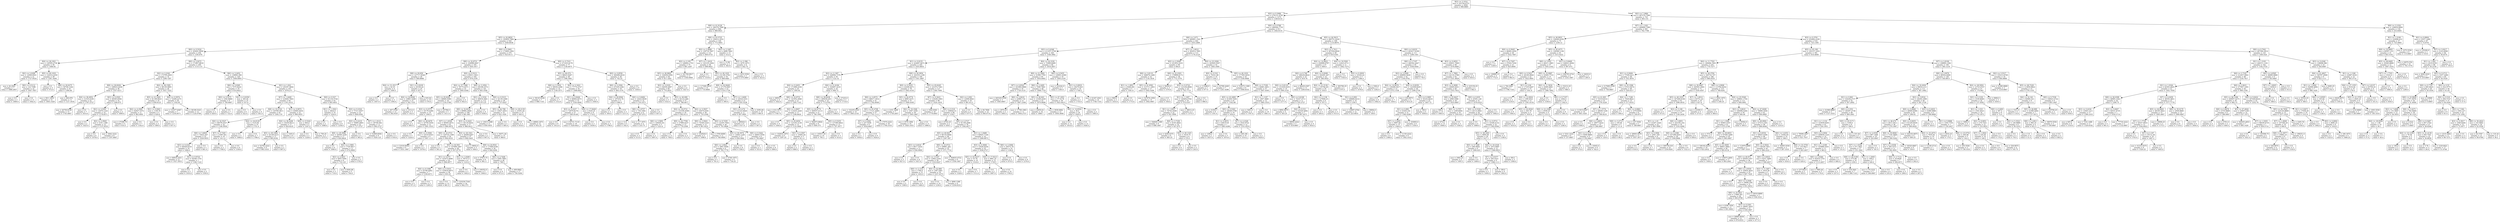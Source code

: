 digraph Tree {
node [shape=box] ;
0 [label="X[2] <= 3.1014\nmse = 332744.6751\nsamples = 2000\nvalue = 996.8885"] ;
1 [label="X[3] <= 0.3089\nmse = 276131.4795\nsamples = 1275\nvalue = 1169.6133"] ;
0 -> 1 [labeldistance=2.5, labelangle=45, headlabel="True"] ;
2 [label="X[8] <= 41.9128\nmse = 196376.7088\nsamples = 664\nvalue = 989.9021"] ;
1 -> 2 ;
3 [label="X[5] <= 42.8854\nmse = 195605.7884\nsamples = 520\nvalue = 1049.8038"] ;
2 -> 3 ;
4 [label="X[0] <= 0.5224\nmse = 183641.9006\nsamples = 250\nvalue = 1185.876"] ;
3 -> 4 ;
5 [label="X[4] <= 26.1921\nmse = 130595.2736\nsamples = 50\nvalue = 1468.92"] ;
4 -> 5 ;
6 [label="X[2] <= 2.0299\nmse = 12949.9501\nsamples = 21\nvalue = 1727.9524"] ;
5 -> 6 ;
7 [label="mse = 44.2041\nsamples = 7\nvalue = 1888.2857"] ;
6 -> 7 ;
8 [label="X[0] <= 0.5112\nmse = 122.7398\nsamples = 14\nvalue = 1647.7857"] ;
6 -> 8 ;
9 [label="mse = 0.0\nsamples = 3\nvalue = 1669.0"] ;
8 -> 9 ;
10 [label="mse = 0.0\nsamples = 11\nvalue = 1642.0"] ;
8 -> 10 ;
11 [label="X[5] <= 40.1033\nmse = 132014.2259\nsamples = 29\nvalue = 1281.3448"] ;
5 -> 11 ;
12 [label="mse = 0.0\nsamples = 4\nvalue = 572.0"] ;
11 -> 12 ;
13 [label="X[8] <= 20.6275\nmse = 59748.1344\nsamples = 25\nvalue = 1394.84"] ;
11 -> 13 ;
14 [label="mse = 5811.2653\nsamples = 14\nvalue = 1605.1429"] ;
13 -> 14 ;
15 [label="mse = 464.876\nsamples = 11\nvalue = 1127.1818"] ;
13 -> 15 ;
16 [label="X[6] <= 2.9272\nmse = 171867.9618\nsamples = 200\nvalue = 1115.115"] ;
4 -> 16 ;
17 [label="X[2] <= 2.2342\nmse = 173795.4405\nsamples = 74\nvalue = 1299.7297"] ;
16 -> 17 ;
18 [label="X[8] <= 26.8204\nmse = 108023.2438\nsamples = 38\nvalue = 1557.4211"] ;
17 -> 18 ;
19 [label="X[4] <= 38.4952\nmse = 31535.0165\nsamples = 22\nvalue = 1767.2727"] ;
18 -> 19 ;
20 [label="mse = 44756.9156\nsamples = 15\nvalue = 1745.4667"] ;
19 -> 20 ;
21 [label="mse = 0.0\nsamples = 7\nvalue = 1814.0"] ;
19 -> 21 ;
22 [label="X[3] <= 0.2503\nmse = 69383.8594\nsamples = 16\nvalue = 1268.875"] ;
18 -> 22 ;
23 [label="X[2] <= 2.0301\nmse = 14470.1224\nsamples = 14\nvalue = 1178.8571"] ;
22 -> 23 ;
24 [label="mse = 0.0\nsamples = 2\nvalue = 1425.0"] ;
23 -> 24 ;
25 [label="X[2] <= 2.0945\nmse = 5101.1389\nsamples = 12\nvalue = 1137.8333"] ;
23 -> 25 ;
26 [label="mse = 0.0\nsamples = 6\nvalue = 1078.0"] ;
25 -> 26 ;
27 [label="mse = 3042.2222\nsamples = 6\nvalue = 1197.6667"] ;
25 -> 27 ;
28 [label="mse = 0.0\nsamples = 2\nvalue = 1899.0"] ;
22 -> 28 ;
29 [label="X[4] <= 38.1585\nmse = 99139.5895\nsamples = 36\nvalue = 1027.7222"] ;
17 -> 29 ;
30 [label="X[5] <= 41.2491\nmse = 81198.9023\nsamples = 16\nvalue = 858.8125"] ;
29 -> 30 ;
31 [label="X[4] <= 4.3582\nmse = 82927.5372\nsamples = 11\nvalue = 962.9091"] ;
30 -> 31 ;
32 [label="mse = 37296.75\nsamples = 4\nvalue = 614.5"] ;
31 -> 32 ;
33 [label="mse = 0.0\nsamples = 7\nvalue = 1162.0"] ;
31 -> 33 ;
34 [label="X[1] <= 0.9401\nmse = 1109.76\nsamples = 5\nvalue = 629.8"] ;
30 -> 34 ;
35 [label="mse = 0.0\nsamples = 2\nvalue = 589.0"] ;
34 -> 35 ;
36 [label="mse = 0.0\nsamples = 3\nvalue = 657.0"] ;
34 -> 36 ;
37 [label="X[0] <= 0.5974\nmse = 72408.2275\nsamples = 20\nvalue = 1162.85"] ;
29 -> 37 ;
38 [label="mse = 131677.8367\nsamples = 7\nvalue = 1234.8571"] ;
37 -> 38 ;
39 [label="mse = 36198.5325\nsamples = 13\nvalue = 1124.0769"] ;
37 -> 39 ;
40 [label="X[6] <= 3.2452\nmse = 138963.309\nsamples = 126\nvalue = 1006.6905"] ;
16 -> 40 ;
41 [label="X[6] <= 3.0365\nmse = 7575.9224\nsamples = 19\nvalue = 614.8421"] ;
40 -> 41 ;
42 [label="X[0] <= 0.5575\nmse = 1592.8889\nsamples = 9\nvalue = 700.6667"] ;
41 -> 42 ;
43 [label="mse = 0.0\nsamples = 2\nvalue = 626.0"] ;
42 -> 43 ;
44 [label="mse = 0.0\nsamples = 7\nvalue = 722.0"] ;
42 -> 44 ;
45 [label="X[1] <= 0.9358\nmse = 365.04\nsamples = 10\nvalue = 537.6"] ;
41 -> 45 ;
46 [label="mse = 0.0\nsamples = 6\nvalue = 522.0"] ;
45 -> 46 ;
47 [label="mse = 0.0\nsamples = 4\nvalue = 561.0"] ;
45 -> 47 ;
48 [label="X[1] <= 1.022\nmse = 130187.3004\nsamples = 107\nvalue = 1076.271"] ;
40 -> 48 ;
49 [label="X[7] <= 1.4409\nmse = 123640.7803\nsamples = 64\nvalue = 1191.0312"] ;
48 -> 49 ;
50 [label="X[8] <= 33.2724\nmse = 134760.5811\nsamples = 42\nvalue = 1292.119"] ;
49 -> 50 ;
51 [label="X[4] <= 32.5527\nmse = 89378.5537\nsamples = 32\nvalue = 1148.5938"] ;
50 -> 51 ;
52 [label="X[6] <= 3.6845\nmse = 74422.407\nsamples = 22\nvalue = 1029.0455"] ;
51 -> 52 ;
53 [label="X[3] <= 0.2241\nmse = 64026.6316\nsamples = 19\nvalue = 1084.0"] ;
52 -> 53 ;
54 [label="mse = 60916.2431\nsamples = 12\nvalue = 1027.5833"] ;
53 -> 54 ;
55 [label="X[1] <= 0.9733\nmse = 54548.7755\nsamples = 7\nvalue = 1180.7143"] ;
53 -> 55 ;
56 [label="mse = 0.0\nsamples = 5\nvalue = 1033.0"] ;
55 -> 56 ;
57 [label="mse = 0.0\nsamples = 2\nvalue = 1550.0"] ;
55 -> 57 ;
58 [label="mse = 0.0\nsamples = 3\nvalue = 681.0"] ;
52 -> 58 ;
59 [label="X[7] <= 0.7345\nmse = 21667.84\nsamples = 10\nvalue = 1411.6"] ;
51 -> 59 ;
60 [label="mse = 0.0\nsamples = 2\nvalue = 1706.0"] ;
59 -> 60 ;
61 [label="mse = 0.0\nsamples = 8\nvalue = 1338.0"] ;
59 -> 61 ;
62 [label="X[4] <= 24.6129\nmse = 3125.64\nsamples = 10\nvalue = 1751.4"] ;
50 -> 62 ;
63 [label="mse = 0.0\nsamples = 3\nvalue = 1666.0"] ;
62 -> 63 ;
64 [label="mse = 0.0\nsamples = 7\nvalue = 1788.0"] ;
62 -> 64 ;
65 [label="X[1] <= 0.9072\nmse = 45660.0434\nsamples = 22\nvalue = 998.0455"] ;
49 -> 65 ;
66 [label="X[4] <= 36.4206\nmse = 35250.8512\nsamples = 17\nvalue = 924.8235"] ;
65 -> 66 ;
67 [label="X[5] <= 40.1804\nmse = 43149.4215\nsamples = 11\nvalue = 985.8182"] ;
66 -> 67 ;
68 [label="mse = 52704.2222\nsamples = 9\nvalue = 983.3333"] ;
67 -> 68 ;
69 [label="mse = 0.0\nsamples = 2\nvalue = 997.0"] ;
67 -> 69 ;
70 [label="mse = 1445.0\nsamples = 6\nvalue = 813.0"] ;
66 -> 70 ;
71 [label="X[0] <= 0.5242\nmse = 844.0\nsamples = 5\nvalue = 1247.0"] ;
65 -> 71 ;
72 [label="mse = 0.0\nsamples = 3\nvalue = 1228.0"] ;
71 -> 72 ;
73 [label="mse = 756.25\nsamples = 2\nvalue = 1275.5"] ;
71 -> 73 ;
74 [label="X[0] <= 0.527\nmse = 91154.5744\nsamples = 43\nvalue = 905.4651"] ;
48 -> 74 ;
75 [label="X[1] <= 1.1922\nmse = 4624.0\nsamples = 10\nvalue = 1224.0"] ;
74 -> 75 ;
76 [label="mse = 0.0\nsamples = 2\nvalue = 1088.0"] ;
75 -> 76 ;
77 [label="mse = 0.0\nsamples = 8\nvalue = 1258.0"] ;
75 -> 77 ;
78 [label="X[3] <= 0.2324\nmse = 77311.9357\nsamples = 33\nvalue = 808.9394"] ;
74 -> 78 ;
79 [label="X[3] <= 0.2219\nmse = 70885.2893\nsamples = 22\nvalue = 717.2727"] ;
78 -> 79 ;
80 [label="X[8] <= 29.3996\nmse = 44500.1038\nsamples = 17\nvalue = 820.8824"] ;
79 -> 80 ;
81 [label="mse = 0.0\nsamples = 6\nvalue = 1090.0"] ;
80 -> 81 ;
82 [label="X[2] <= 2.3981\nmse = 7720.9917\nsamples = 11\nvalue = 674.0909"] ;
80 -> 82 ;
83 [label="X[2] <= 2.0831\nmse = 5855.3594\nsamples = 8\nvalue = 710.125"] ;
82 -> 83 ;
84 [label="mse = 0.0\nsamples = 3\nvalue = 719.0"] ;
83 -> 84 ;
85 [label="mse = 9292.96\nsamples = 5\nvalue = 704.8"] ;
83 -> 85 ;
86 [label="mse = 0.0\nsamples = 3\nvalue = 578.0"] ;
82 -> 86 ;
87 [label="mse = 0.0\nsamples = 5\nvalue = 365.0"] ;
79 -> 87 ;
88 [label="X[7] <= 1.6121\nmse = 39748.562\nsamples = 11\nvalue = 992.2727"] ;
78 -> 88 ;
89 [label="mse = 51809.8594\nsamples = 8\nvalue = 1020.125"] ;
88 -> 89 ;
90 [label="mse = 0.0\nsamples = 3\nvalue = 918.0"] ;
88 -> 90 ;
91 [label="X[0] <= 0.5661\nmse = 173665.1902\nsamples = 270\nvalue = 923.8111"] ;
3 -> 91 ;
92 [label="X[8] <= 22.8731\nmse = 104089.0047\nsamples = 193\nvalue = 830.1917"] ;
91 -> 92 ;
93 [label="X[8] <= 20.659\nmse = 127717.9548\nsamples = 29\nvalue = 569.8966"] ;
92 -> 93 ;
94 [label="X[4] <= 31.2517\nmse = 42.25\nsamples = 4\nvalue = 1400.5"] ;
93 -> 94 ;
95 [label="mse = 0.0\nsamples = 2\nvalue = 1407.0"] ;
94 -> 95 ;
96 [label="mse = 0.0\nsamples = 2\nvalue = 1394.0"] ;
94 -> 96 ;
97 [label="X[1] <= 0.9239\nmse = 20100.24\nsamples = 25\nvalue = 437.0"] ;
93 -> 97 ;
98 [label="X[4] <= 24.8508\nmse = 10861.5289\nsamples = 15\nvalue = 342.7333"] ;
97 -> 98 ;
99 [label="mse = 407.0764\nsamples = 12\nvalue = 392.9167"] ;
98 -> 99 ;
100 [label="mse = 2312.0\nsamples = 3\nvalue = 142.0"] ;
98 -> 100 ;
101 [label="mse = 635.04\nsamples = 10\nvalue = 578.4"] ;
97 -> 101 ;
102 [label="X[0] <= 0.5212\nmse = 85811.3421\nsamples = 164\nvalue = 876.2195"] ;
92 -> 102 ;
103 [label="X[4] <= 37.7368\nmse = 78775.6371\nsamples = 23\nvalue = 1065.4348"] ;
102 -> 103 ;
104 [label="X[5] <= 45.6245\nmse = 49666.5596\nsamples = 19\nvalue = 1154.5789"] ;
103 -> 104 ;
105 [label="X[3] <= 0.2575\nmse = 19179.4286\nsamples = 14\nvalue = 1063.0"] ;
104 -> 105 ;
106 [label="mse = 0.0\nsamples = 2\nvalue = 893.0"] ;
105 -> 106 ;
107 [label="X[4] <= 28.6478\nmse = 16756.5556\nsamples = 12\nvalue = 1091.3333"] ;
105 -> 107 ;
108 [label="mse = 0.0\nsamples = 3\nvalue = 1224.0"] ;
107 -> 108 ;
109 [label="X[0] <= 0.5094\nmse = 14519.6543\nsamples = 9\nvalue = 1047.1111"] ;
107 -> 109 ;
110 [label="mse = 21016.8056\nsamples = 6\nvalue = 1031.1667"] ;
109 -> 110 ;
111 [label="mse = 0.0\nsamples = 3\nvalue = 1079.0"] ;
109 -> 111 ;
112 [label="mse = 45796.0\nsamples = 5\nvalue = 1411.0"] ;
104 -> 112 ;
113 [label="mse = 0.0\nsamples = 4\nvalue = 642.0"] ;
103 -> 113 ;
114 [label="X[6] <= 3.1954\nmse = 80166.2572\nsamples = 141\nvalue = 845.3546"] ;
102 -> 114 ;
115 [label="X[2] <= 2.3334\nmse = 88818.3661\nsamples = 112\nvalue = 873.25"] ;
114 -> 115 ;
116 [label="X[8] <= 32.8216\nmse = 89982.2949\nsamples = 108\nvalue = 881.963"] ;
115 -> 116 ;
117 [label="X[7] <= 1.6344\nmse = 99565.0472\nsamples = 91\nvalue = 866.0879"] ;
116 -> 117 ;
118 [label="X[8] <= 23.0721\nmse = 144724.1389\nsamples = 54\nvalue = 904.8333"] ;
117 -> 118 ;
119 [label="mse = 0.0\nsamples = 5\nvalue = 581.0"] ;
118 -> 119 ;
120 [label="X[5] <= 44.563\nmse = 147699.1687\nsamples = 49\nvalue = 937.8776"] ;
118 -> 120 ;
121 [label="X[1] <= 0.973\nmse = 143472.9086\nsamples = 43\nvalue = 896.6977"] ;
120 -> 121 ;
122 [label="X[4] <= 9.1086\nmse = 25708.4082\nsamples = 7\nvalue = 1109.8571"] ;
121 -> 122 ;
123 [label="mse = 0.0\nsamples = 4\nvalue = 971.0"] ;
122 -> 123 ;
124 [label="mse = 0.0\nsamples = 3\nvalue = 1295.0"] ;
122 -> 124 ;
125 [label="X[0] <= 0.5433\nmse = 155818.6875\nsamples = 36\nvalue = 855.25"] ;
121 -> 125 ;
126 [label="mse = 0.0\nsamples = 12\nvalue = 881.0"] ;
125 -> 126 ;
127 [label="mse = 233230.7344\nsamples = 24\nvalue = 842.375"] ;
125 -> 127 ;
128 [label="X[1] <= 1.0308\nmse = 78737.0\nsamples = 6\nvalue = 1233.0"] ;
120 -> 128 ;
129 [label="mse = 0.0\nsamples = 3\nvalue = 1402.0"] ;
128 -> 129 ;
130 [label="mse = 100352.0\nsamples = 3\nvalue = 1064.0"] ;
128 -> 130 ;
131 [label="X[4] <= 26.1921\nmse = 28268.6267\nsamples = 37\nvalue = 809.5405"] ;
117 -> 131 ;
132 [label="mse = 19602.0\nsamples = 3\nvalue = 464.0"] ;
131 -> 132 ;
133 [label="X[8] <= 24.9541\nmse = 17568.6168\nsamples = 34\nvalue = 840.0294"] ;
131 -> 133 ;
134 [label="mse = 37815.75\nsamples = 8\nvalue = 981.5"] ;
133 -> 134 ;
135 [label="X[6] <= 2.7448\nmse = 3285.7885\nsamples = 26\nvalue = 796.5"] ;
133 -> 135 ;
136 [label="mse = 0.0\nsamples = 9\nvalue = 872.0"] ;
135 -> 136 ;
137 [label="mse = 409.8962\nsamples = 17\nvalue = 756.5294"] ;
135 -> 137 ;
138 [label="X[3] <= 0.2425\nmse = 30116.0554\nsamples = 17\nvalue = 966.9412"] ;
116 -> 138 ;
139 [label="mse = 0.0\nsamples = 2\nvalue = 947.0"] ;
138 -> 139 ;
140 [label="mse = 34071.44\nsamples = 15\nvalue = 969.6"] ;
138 -> 140 ;
141 [label="mse = 0.0\nsamples = 4\nvalue = 638.0"] ;
115 -> 141 ;
142 [label="X[0] <= 0.5315\nmse = 32139.3389\nsamples = 29\nvalue = 737.6207"] ;
114 -> 142 ;
143 [label="X[5] <= 44.798\nmse = 15827.2653\nsamples = 14\nvalue = 622.1429"] ;
142 -> 143 ;
144 [label="mse = 13615.3388\nsamples = 11\nvalue = 659.5455"] ;
143 -> 144 ;
145 [label="mse = 0.0\nsamples = 3\nvalue = 485.0"] ;
143 -> 145 ;
146 [label="X[8] <= 29.2139\nmse = 23301.44\nsamples = 15\nvalue = 845.4"] ;
142 -> 146 ;
147 [label="mse = 0.0\nsamples = 3\nvalue = 818.0"] ;
146 -> 147 ;
148 [label="mse = 28892.1875\nsamples = 12\nvalue = 852.25"] ;
146 -> 148 ;
149 [label="X[0] <= 0.7221\nmse = 271025.4178\nsamples = 77\nvalue = 1158.4675"] ;
91 -> 149 ;
150 [label="X[5] <= 46.474\nmse = 98623.9267\nsamples = 49\nvalue = 1396.3061"] ;
149 -> 150 ;
151 [label="X[6] <= 3.1954\nmse = 59034.2296\nsamples = 14\nvalue = 1140.3571"] ;
150 -> 151 ;
152 [label="mse = 59145.9184\nsamples = 7\nvalue = 968.7143"] ;
151 -> 152 ;
153 [label="mse = 0.0\nsamples = 7\nvalue = 1312.0"] ;
151 -> 153 ;
154 [label="X[2] <= 2.1621\nmse = 77774.2727\nsamples = 35\nvalue = 1498.6857"] ;
150 -> 154 ;
155 [label="X[1] <= 0.8446\nmse = 68964.0073\nsamples = 33\nvalue = 1526.4848"] ;
154 -> 155 ;
156 [label="X[3] <= 0.2227\nmse = 72870.8176\nsamples = 27\nvalue = 1483.8148"] ;
155 -> 156 ;
157 [label="mse = 0.0\nsamples = 8\nvalue = 1612.0"] ;
156 -> 157 ;
158 [label="mse = 93721.7119\nsamples = 19\nvalue = 1429.8421"] ;
156 -> 158 ;
159 [label="X[4] <= 17.8449\nmse = 6320.25\nsamples = 6\nvalue = 1718.5"] ;
155 -> 159 ;
160 [label="mse = 0.0\nsamples = 3\nvalue = 1639.0"] ;
159 -> 160 ;
161 [label="mse = 0.0\nsamples = 3\nvalue = 1798.0"] ;
159 -> 161 ;
162 [label="mse = 0.0\nsamples = 2\nvalue = 1040.0"] ;
154 -> 162 ;
163 [label="X[0] <= 0.8556\nmse = 300498.4018\nsamples = 28\nvalue = 742.25"] ;
149 -> 163 ;
164 [label="X[6] <= 2.2594\nmse = 87220.2382\nsamples = 19\nvalue = 404.1579"] ;
163 -> 164 ;
165 [label="X[4] <= 29.9584\nmse = 197435.76\nsamples = 5\nvalue = 666.8"] ;
164 -> 165 ;
166 [label="mse = 0.0\nsamples = 3\nvalue = 304.0"] ;
165 -> 166 ;
167 [label="mse = 0.0\nsamples = 2\nvalue = 1211.0"] ;
165 -> 167 ;
168 [label="X[0] <= 0.8482\nmse = 14422.9439\nsamples = 14\nvalue = 310.3571"] ;
164 -> 168 ;
169 [label="X[6] <= 2.9757\nmse = 734.1094\nsamples = 8\nvalue = 207.875"] ;
168 -> 169 ;
170 [label="mse = 12.0\nsamples = 4\nvalue = 182.0"] ;
169 -> 170 ;
171 [label="mse = 117.1875\nsamples = 4\nvalue = 233.75"] ;
169 -> 171 ;
172 [label="mse = 0.0\nsamples = 6\nvalue = 447.0"] ;
168 -> 172 ;
173 [label="mse = 0.0\nsamples = 9\nvalue = 1456.0"] ;
163 -> 173 ;
174 [label="X[8] <= 43.5725\nmse = 139412.3252\nsamples = 144\nvalue = 773.5903"] ;
2 -> 174 ;
175 [label="X[2] <= 2.4696\nmse = 138719.7607\nsamples = 131\nvalue = 809.4733"] ;
174 -> 175 ;
176 [label="X[2] <= 2.195\nmse = 149662.1753\nsamples = 75\nvalue = 891.2267"] ;
175 -> 176 ;
177 [label="X[5] <= 40.9602\nmse = 104056.9392\nsamples = 64\nvalue = 811.3281"] ;
176 -> 177 ;
178 [label="X[2] <= 2.0181\nmse = 84039.2697\nsamples = 60\nvalue = 770.2833"] ;
177 -> 178 ;
179 [label="mse = 0.0\nsamples = 3\nvalue = 432.0"] ;
178 -> 179 ;
180 [label="X[5] <= 40.089\nmse = 82122.466\nsamples = 57\nvalue = 788.0877"] ;
178 -> 180 ;
181 [label="X[4] <= 18.0731\nmse = 153190.4599\nsamples = 18\nvalue = 902.6111"] ;
180 -> 181 ;
182 [label="X[6] <= 3.5892\nmse = 336445.44\nsamples = 5\nvalue = 1223.4"] ;
181 -> 182 ;
183 [label="mse = 0.0\nsamples = 2\nvalue = 513.0"] ;
182 -> 183 ;
184 [label="mse = 0.0\nsamples = 3\nvalue = 1697.0"] ;
182 -> 184 ;
185 [label="X[8] <= 42.7708\nmse = 27906.0237\nsamples = 13\nvalue = 779.2308"] ;
181 -> 185 ;
186 [label="mse = 0.0\nsamples = 11\nvalue = 708.0"] ;
185 -> 186 ;
187 [label="mse = 0.0\nsamples = 2\nvalue = 1171.0"] ;
185 -> 187 ;
188 [label="X[4] <= 5.5937\nmse = 40474.6391\nsamples = 39\nvalue = 735.2308"] ;
180 -> 188 ;
189 [label="X[6] <= 3.5043\nmse = 70340.5325\nsamples = 13\nvalue = 801.9231"] ;
188 -> 189 ;
190 [label="mse = 332929.0\nsamples = 2\nvalue = 1098.0"] ;
189 -> 190 ;
191 [label="mse = 3760.8099\nsamples = 11\nvalue = 748.0909"] ;
189 -> 191 ;
192 [label="X[4] <= 9.7259\nmse = 22205.7944\nsamples = 26\nvalue = 701.8846"] ;
188 -> 192 ;
193 [label="X[5] <= 40.3074\nmse = 14462.1246\nsamples = 17\nvalue = 658.5882"] ;
192 -> 193 ;
194 [label="X[6] <= 2.8021\nmse = 2901.9506\nsamples = 9\nvalue = 765.7778"] ;
193 -> 194 ;
195 [label="mse = 0.0\nsamples = 5\nvalue = 791.0"] ;
194 -> 195 ;
196 [label="mse = 4740.1875\nsamples = 4\nvalue = 734.25"] ;
194 -> 196 ;
197 [label="mse = 0.0\nsamples = 8\nvalue = 538.0"] ;
193 -> 197 ;
198 [label="X[0] <= 0.5442\nmse = 26603.5556\nsamples = 9\nvalue = 783.6667"] ;
192 -> 198 ;
199 [label="mse = 0.0\nsamples = 3\nvalue = 553.0"] ;
198 -> 199 ;
200 [label="mse = 0.0\nsamples = 6\nvalue = 899.0"] ;
198 -> 200 ;
201 [label="mse = 0.0\nsamples = 4\nvalue = 1427.0"] ;
177 -> 201 ;
202 [label="mse = 161760.9917\nsamples = 11\nvalue = 1356.0909"] ;
176 -> 202 ;
203 [label="X[7] <= 1.2418\nmse = 103125.1604\nsamples = 56\nvalue = 699.9821"] ;
175 -> 203 ;
204 [label="mse = 0.0\nsamples = 2\nvalue = 1519.0"] ;
203 -> 204 ;
205 [label="X[5] <= 40.1033\nmse = 81180.3762\nsamples = 54\nvalue = 669.6481"] ;
203 -> 205 ;
206 [label="mse = 117269.3819\nsamples = 31\nvalue = 710.8065"] ;
205 -> 206 ;
207 [label="X[8] <= 42.8449\nmse = 27178.0567\nsamples = 23\nvalue = 614.1739"] ;
205 -> 207 ;
208 [label="mse = 0.0\nsamples = 2\nvalue = 390.0"] ;
207 -> 208 ;
209 [label="X[7] <= 1.4409\nmse = 24524.5351\nsamples = 21\nvalue = 635.5238"] ;
207 -> 209 ;
210 [label="X[3] <= 0.274\nmse = 41222.0826\nsamples = 11\nvalue = 607.9091"] ;
209 -> 210 ;
211 [label="mse = 49928.0\nsamples = 9\nvalue = 617.0"] ;
210 -> 211 ;
212 [label="mse = 0.0\nsamples = 2\nvalue = 567.0"] ;
210 -> 212 ;
213 [label="mse = 4395.69\nsamples = 10\nvalue = 665.9"] ;
209 -> 213 ;
214 [label="X[2] <= 2.1487\nmse = 2668.7692\nsamples = 13\nvalue = 412.0"] ;
174 -> 214 ;
215 [label="mse = 12.96\nsamples = 5\nvalue = 362.8"] ;
214 -> 215 ;
216 [label="X[2] <= 2.396\nmse = 1870.1875\nsamples = 8\nvalue = 442.75"] ;
214 -> 216 ;
217 [label="mse = 3253.5556\nsamples = 3\nvalue = 475.6667"] ;
216 -> 217 ;
218 [label="mse = 0.0\nsamples = 5\nvalue = 423.0"] ;
216 -> 218 ;
219 [label="X[0] <= 0.5788\nmse = 289564.7732\nsamples = 611\nvalue = 1364.9133"] ;
1 -> 219 ;
220 [label="X[6] <= 3.071\nmse = 260901.1541\nsamples = 442\nvalue = 1453.2466"] ;
219 -> 220 ;
221 [label="X[3] <= 0.4346\nmse = 211057.5709\nsamples = 329\nvalue = 1548.3982"] ;
220 -> 221 ;
222 [label="X[1] <= 0.9155\nmse = 224687.8472\nsamples = 245\nvalue = 1455.8653"] ;
221 -> 222 ;
223 [label="X[2] <= 2.1367\nmse = 328084.7376\nsamples = 50\nvalue = 1122.32"] ;
222 -> 223 ;
224 [label="X[4] <= 0.2455\nmse = 171968.2336\nsamples = 25\nvalue = 1395.92"] ;
223 -> 224 ;
225 [label="mse = 4800.0\nsamples = 4\nvalue = 1922.0"] ;
224 -> 225 ;
226 [label="X[8] <= 22.8731\nmse = 141052.3946\nsamples = 21\nvalue = 1295.7143"] ;
224 -> 226 ;
227 [label="mse = 414.1875\nsamples = 4\nvalue = 1749.75"] ;
226 -> 227 ;
228 [label="X[2] <= 2.0067\nmse = 114225.1626\nsamples = 17\nvalue = 1188.8824"] ;
226 -> 228 ;
229 [label="mse = 0.0\nsamples = 4\nvalue = 1444.0"] ;
228 -> 229 ;
230 [label="X[5] <= 45.6454\nmse = 123183.3136\nsamples = 13\nvalue = 1110.3846"] ;
228 -> 230 ;
231 [label="mse = 102832.1875\nsamples = 8\nvalue = 1297.25"] ;
230 -> 231 ;
232 [label="X[3] <= 0.3567\nmse = 10483.44\nsamples = 5\nvalue = 811.4"] ;
230 -> 232 ;
233 [label="mse = 0.0\nsamples = 2\nvalue = 686.0"] ;
232 -> 233 ;
234 [label="mse = 0.0\nsamples = 3\nvalue = 895.0"] ;
232 -> 234 ;
235 [label="X[4] <= 21.6184\nmse = 334487.3216\nsamples = 25\nvalue = 848.72"] ;
223 -> 235 ;
236 [label="X[8] <= 28.6436\nmse = 290439.293\nsamples = 23\nvalue = 773.4783"] ;
235 -> 236 ;
237 [label="X[5] <= 42.8774\nmse = 309537.0113\nsamples = 21\nvalue = 746.1905"] ;
236 -> 237 ;
238 [label="mse = 582873.9844\nsamples = 8\nvalue = 809.375"] ;
237 -> 238 ;
239 [label="X[0] <= 0.5255\nmse = 137360.9822\nsamples = 13\nvalue = 707.3077"] ;
237 -> 239 ;
240 [label="mse = 145017.81\nsamples = 10\nvalue = 795.3"] ;
239 -> 240 ;
241 [label="mse = 0.0\nsamples = 3\nvalue = 414.0"] ;
239 -> 241 ;
242 [label="mse = 0.0\nsamples = 2\nvalue = 1060.0"] ;
236 -> 242 ;
243 [label="mse = 27225.0\nsamples = 2\nvalue = 1714.0"] ;
235 -> 243 ;
244 [label="X[8] <= 20.3954\nmse = 162335.1199\nsamples = 195\nvalue = 1541.3897"] ;
222 -> 244 ;
245 [label="X[0] <= 0.5255\nmse = 43206.4471\nsamples = 78\nvalue = 1842.4103"] ;
244 -> 245 ;
246 [label="X[6] <= 2.6572\nmse = 66617.1814\nsamples = 41\nvalue = 1782.8049"] ;
245 -> 246 ;
247 [label="mse = 152255.4541\nsamples = 14\nvalue = 1863.2143"] ;
246 -> 247 ;
248 [label="X[5] <= 45.4768\nmse = 17121.2099\nsamples = 27\nvalue = 1741.1111"] ;
246 -> 248 ;
249 [label="X[7] <= 2.2562\nmse = 227.5556\nsamples = 9\nvalue = 1634.6667"] ;
248 -> 249 ;
250 [label="mse = 0.0\nsamples = 3\nvalue = 1656.0"] ;
249 -> 250 ;
251 [label="mse = 0.0\nsamples = 6\nvalue = 1624.0"] ;
249 -> 251 ;
252 [label="mse = 17070.2222\nsamples = 18\nvalue = 1794.3333"] ;
248 -> 252 ;
253 [label="X[5] <= 42.8774\nmse = 8965.4375\nsamples = 37\nvalue = 1908.4595"] ;
245 -> 253 ;
254 [label="mse = 2101.3469\nsamples = 7\nvalue = 1750.2857"] ;
253 -> 254 ;
255 [label="X[4] <= 19.1946\nmse = 3367.1656\nsamples = 30\nvalue = 1945.3667"] ;
253 -> 255 ;
256 [label="mse = 3576.1994\nsamples = 19\nvalue = 1920.1053"] ;
255 -> 256 ;
257 [label="mse = 0.0\nsamples = 11\nvalue = 1989.0"] ;
255 -> 257 ;
258 [label="X[5] <= 45.6245\nmse = 141072.7361\nsamples = 117\nvalue = 1340.7094"] ;
244 -> 258 ;
259 [label="X[7] <= 0.3423\nmse = 119249.1993\nsamples = 99\nvalue = 1424.1818"] ;
258 -> 259 ;
260 [label="mse = 1944.9363\nsamples = 19\nvalue = 1779.8947"] ;
259 -> 260 ;
261 [label="X[0] <= 0.518\nmse = 109920.51\nsamples = 80\nvalue = 1339.7"] ;
259 -> 261 ;
262 [label="mse = 8742.25\nsamples = 2\nvalue = 438.5"] ;
261 -> 262 ;
263 [label="X[6] <= 2.2727\nmse = 91156.2066\nsamples = 78\nvalue = 1362.8077"] ;
261 -> 263 ;
264 [label="X[5] <= 40.843\nmse = 90154.8946\nsamples = 46\nvalue = 1267.587"] ;
263 -> 264 ;
265 [label="X[3] <= 0.4016\nmse = 9917.3554\nsamples = 11\nvalue = 936.0909"] ;
264 -> 265 ;
266 [label="mse = 0.0\nsamples = 5\nvalue = 827.0"] ;
265 -> 266 ;
267 [label="mse = 0.0\nsamples = 6\nvalue = 1027.0"] ;
265 -> 267 ;
268 [label="X[8] <= 23.0721\nmse = 69981.262\nsamples = 35\nvalue = 1371.7714"] ;
264 -> 268 ;
269 [label="X[4] <= 3.5187\nmse = 12942.2354\nsamples = 29\nvalue = 1333.6207"] ;
268 -> 269 ;
270 [label="X[6] <= 2.1231\nmse = 1764.0\nsamples = 13\nvalue = 1452.0"] ;
269 -> 270 ;
271 [label="mse = 0.0\nsamples = 4\nvalue = 1389.0"] ;
270 -> 271 ;
272 [label="mse = 0.0\nsamples = 9\nvalue = 1480.0"] ;
270 -> 272 ;
273 [label="X[5] <= 42.868\nmse = 1387.2461\nsamples = 16\nvalue = 1237.4375"] ;
269 -> 273 ;
274 [label="mse = 0.0\nsamples = 10\nvalue = 1236.0"] ;
273 -> 274 ;
275 [label="mse = 3690.1389\nsamples = 6\nvalue = 1239.8333"] ;
273 -> 275 ;
276 [label="mse = 304633.4722\nsamples = 6\nvalue = 1556.1667"] ;
268 -> 276 ;
277 [label="X[1] <= 1.0486\nmse = 60825.7148\nsamples = 32\nvalue = 1499.6875"] ;
263 -> 277 ;
278 [label="X[3] <= 0.3606\nmse = 15026.9256\nsamples = 22\nvalue = 1638.2727"] ;
277 -> 278 ;
279 [label="X[5] <= 43.0237\nmse = 53.76\nsamples = 10\nvalue = 1516.8"] ;
278 -> 279 ;
280 [label="mse = 0.0\nsamples = 3\nvalue = 1528.0"] ;
279 -> 280 ;
281 [label="mse = 0.0\nsamples = 7\nvalue = 1512.0"] ;
279 -> 281 ;
282 [label="X[4] <= 17.9213\nmse = 4961.25\nsamples = 12\nvalue = 1739.5"] ;
278 -> 282 ;
283 [label="mse = 0.0\nsamples = 2\nvalue = 1897.0"] ;
282 -> 283 ;
284 [label="mse = 0.0\nsamples = 10\nvalue = 1708.0"] ;
282 -> 284 ;
285 [label="X[6] <= 2.5084\nmse = 26373.76\nsamples = 10\nvalue = 1194.8"] ;
277 -> 285 ;
286 [label="mse = 0.0\nsamples = 2\nvalue = 870.0"] ;
285 -> 286 ;
287 [label="mse = 0.0\nsamples = 8\nvalue = 1276.0"] ;
285 -> 287 ;
288 [label="X[2] <= 2.092\nmse = 12008.9043\nsamples = 18\nvalue = 881.6111"] ;
258 -> 288 ;
289 [label="mse = 0.0\nsamples = 4\nvalue = 677.0"] ;
288 -> 289 ;
290 [label="mse = 60.7806\nsamples = 14\nvalue = 940.0714"] ;
288 -> 290 ;
291 [label="X[4] <= 24.3192\nmse = 73489.8469\nsamples = 84\nvalue = 1818.2857"] ;
221 -> 291 ;
292 [label="X[8] <= 21.5082\nmse = 51090.7763\nsamples = 65\nvalue = 1854.8462"] ;
291 -> 292 ;
293 [label="X[7] <= 4.6543\nmse = 161960.0898\nsamples = 16\nvalue = 1720.3125"] ;
292 -> 293 ;
294 [label="mse = 265329.5556\nsamples = 3\nvalue = 1083.6667"] ;
293 -> 294 ;
295 [label="X[6] <= 2.8418\nmse = 22985.716\nsamples = 13\nvalue = 1867.2308"] ;
293 -> 295 ;
296 [label="mse = 2970.25\nsamples = 2\nvalue = 1663.5"] ;
295 -> 296 ;
297 [label="mse = 17706.1983\nsamples = 11\nvalue = 1904.2727"] ;
295 -> 297 ;
298 [label="X[6] <= 2.2495\nmse = 7048.7863\nsamples = 49\nvalue = 1898.7755"] ;
292 -> 298 ;
299 [label="X[5] <= 40.843\nmse = 13349.2439\nsamples = 23\nvalue = 1870.8696"] ;
298 -> 299 ;
300 [label="mse = 24955.61\nsamples = 10\nvalue = 1889.7"] ;
299 -> 300 ;
301 [label="mse = 3938.6982\nsamples = 13\nvalue = 1856.3846"] ;
299 -> 301 ;
302 [label="X[5] <= 47.1853\nmse = 177.0178\nsamples = 26\nvalue = 1923.4615"] ;
298 -> 302 ;
303 [label="X[4] <= 14.8504\nmse = 36.0\nsamples = 24\nvalue = 1920.0"] ;
302 -> 303 ;
304 [label="mse = 0.0\nsamples = 12\nvalue = 1914.0"] ;
303 -> 304 ;
305 [label="mse = 0.0\nsamples = 12\nvalue = 1926.0"] ;
303 -> 305 ;
306 [label="mse = 0.0\nsamples = 2\nvalue = 1965.0"] ;
302 -> 306 ;
307 [label="X[0] <= 0.5455\nmse = 129901.6399\nsamples = 19\nvalue = 1693.2105"] ;
291 -> 307 ;
308 [label="mse = 522242.0\nsamples = 3\nvalue = 1393.0"] ;
307 -> 308 ;
309 [label="X[1] <= 0.8933\nmse = 36270.625\nsamples = 16\nvalue = 1749.5"] ;
307 -> 309 ;
310 [label="mse = 0.0\nsamples = 2\nvalue = 1755.0"] ;
309 -> 310 ;
311 [label="mse = 41447.2041\nsamples = 14\nvalue = 1748.7143"] ;
309 -> 311 ;
312 [label="X[7] <= 1.6014\nmse = 302912.7691\nsamples = 113\nvalue = 1176.2124"] ;
220 -> 312 ;
313 [label="X[2] <= 2.5048\nmse = 251852.5233\nsamples = 60\nvalue = 904.9"] ;
312 -> 313 ;
314 [label="X[6] <= 3.8119\nmse = 308676.1488\nsamples = 22\nvalue = 1134.1818"] ;
313 -> 314 ;
315 [label="X[1] <= 1.0851\nmse = 25464.96\nsamples = 5\nvalue = 1581.8"] ;
314 -> 315 ;
316 [label="mse = 968.0\nsamples = 3\nvalue = 1453.0"] ;
315 -> 316 ;
317 [label="mse = 0.0\nsamples = 2\nvalue = 1775.0"] ;
315 -> 317 ;
318 [label="X[5] <= 41.8581\nmse = 315711.1903\nsamples = 17\nvalue = 1002.5294"] ;
314 -> 318 ;
319 [label="mse = 327676.1956\nsamples = 15\nvalue = 1062.0667"] ;
318 -> 319 ;
320 [label="mse = 0.0\nsamples = 2\nvalue = 556.0"] ;
318 -> 320 ;
321 [label="X[8] <= 22.2303\nmse = 170898.8172\nsamples = 38\nvalue = 772.1579"] ;
313 -> 321 ;
322 [label="mse = 36450.0\nsamples = 3\nvalue = 1570.0"] ;
321 -> 322 ;
323 [label="X[3] <= 0.4724\nmse = 123184.6906\nsamples = 35\nvalue = 703.7714"] ;
321 -> 323 ;
324 [label="X[1] <= 1.1497\nmse = 126404.0764\nsamples = 24\nvalue = 574.4167"] ;
323 -> 324 ;
325 [label="X[1] <= 1.0057\nmse = 70742.0599\nsamples = 22\nvalue = 501.5909"] ;
324 -> 325 ;
326 [label="mse = 184640.1389\nsamples = 6\nvalue = 698.1667"] ;
325 -> 326 ;
327 [label="X[6] <= 3.7338\nmse = 8105.4844\nsamples = 16\nvalue = 427.875"] ;
325 -> 327 ;
328 [label="mse = 4208.4375\nsamples = 8\nvalue = 485.25"] ;
327 -> 328 ;
329 [label="X[5] <= 40.1325\nmse = 5418.75\nsamples = 8\nvalue = 370.5"] ;
327 -> 329 ;
330 [label="mse = 0.0\nsamples = 6\nvalue = 413.0"] ;
329 -> 330 ;
331 [label="mse = 0.0\nsamples = 2\nvalue = 243.0"] ;
329 -> 331 ;
332 [label="mse = 38612.25\nsamples = 2\nvalue = 1375.5"] ;
324 -> 332 ;
333 [label="mse = 0.0\nsamples = 11\nvalue = 986.0"] ;
323 -> 333 ;
334 [label="X[4] <= 23.3294\nmse = 183045.5507\nsamples = 53\nvalue = 1483.3585"] ;
312 -> 334 ;
335 [label="X[0] <= 0.518\nmse = 79321.89\nsamples = 10\nvalue = 1162.1"] ;
334 -> 335 ;
336 [label="mse = 113288.0\nsamples = 3\nvalue = 977.0"] ;
335 -> 336 ;
337 [label="mse = 43788.2449\nsamples = 7\nvalue = 1241.4286"] ;
335 -> 337 ;
338 [label="X[5] <= 40.1033\nmse = 177583.9254\nsamples = 43\nvalue = 1558.0698"] ;
334 -> 338 ;
339 [label="mse = 519572.1389\nsamples = 6\nvalue = 1006.8333"] ;
338 -> 339 ;
340 [label="X[6] <= 3.7338\nmse = 64861.0051\nsamples = 37\nvalue = 1647.4595"] ;
338 -> 340 ;
341 [label="X[5] <= 43.2895\nmse = 61404.7456\nsamples = 25\nvalue = 1542.88"] ;
340 -> 341 ;
342 [label="mse = 4109.0\nsamples = 6\nvalue = 1191.0"] ;
341 -> 342 ;
343 [label="X[0] <= 0.5303\nmse = 28049.5789\nsamples = 19\nvalue = 1654.0"] ;
341 -> 343 ;
344 [label="X[1] <= 0.9072\nmse = 649.6735\nsamples = 7\nvalue = 1863.4286"] ;
343 -> 344 ;
345 [label="mse = 1296.0\nsamples = 2\nvalue = 1837.0"] ;
344 -> 345 ;
346 [label="mse = 0.0\nsamples = 5\nvalue = 1874.0"] ;
344 -> 346 ;
347 [label="X[7] <= 2.2328\nmse = 3522.9722\nsamples = 12\nvalue = 1531.8333"] ;
343 -> 347 ;
348 [label="mse = 2361.96\nsamples = 10\nvalue = 1514.2"] ;
347 -> 348 ;
349 [label="mse = 0.0\nsamples = 2\nvalue = 1620.0"] ;
347 -> 349 ;
350 [label="X[1] <= 1.1197\nmse = 1807.3889\nsamples = 12\nvalue = 1865.3333"] ;
340 -> 350 ;
351 [label="mse = 3481.0\nsamples = 2\nvalue = 1787.0"] ;
350 -> 351 ;
352 [label="mse = 0.0\nsamples = 10\nvalue = 1881.0"] ;
350 -> 352 ;
353 [label="X[5] <= 44.5615\nmse = 290751.0229\nsamples = 169\nvalue = 1133.8876"] ;
219 -> 353 ;
354 [label="X[2] <= 2.7411\nmse = 307436.6626\nsamples = 58\nvalue = 819.5345"] ;
353 -> 354 ;
355 [label="X[4] <= 14.9822\nmse = 256998.9787\nsamples = 47\nvalue = 669.0"] ;
354 -> 355 ;
356 [label="X[0] <= 0.748\nmse = 188229.8624\nsamples = 25\nvalue = 919.76"] ;
355 -> 356 ;
357 [label="X[0] <= 0.6116\nmse = 151029.0255\nsamples = 14\nvalue = 694.2143"] ;
356 -> 357 ;
358 [label="mse = 0.0\nsamples = 3\nvalue = 1277.0"] ;
357 -> 358 ;
359 [label="X[0] <= 0.6169\nmse = 74327.4711\nsamples = 11\nvalue = 535.2727"] ;
357 -> 359 ;
360 [label="mse = 8992.6875\nsamples = 4\nvalue = 303.25"] ;
359 -> 360 ;
361 [label="X[4] <= 8.531\nmse = 63320.4082\nsamples = 7\nvalue = 667.8571"] ;
359 -> 361 ;
362 [label="mse = 39950.2222\nsamples = 3\nvalue = 419.6667"] ;
361 -> 362 ;
363 [label="mse = 0.0\nsamples = 4\nvalue = 854.0"] ;
361 -> 363 ;
364 [label="mse = 88429.2397\nsamples = 11\nvalue = 1206.8182"] ;
356 -> 364 ;
365 [label="X[0] <= 0.8288\nmse = 182491.407\nsamples = 22\nvalue = 384.0455"] ;
355 -> 365 ;
366 [label="X[4] <= 21.5136\nmse = 135794.49\nsamples = 20\nvalue = 334.9"] ;
365 -> 366 ;
367 [label="X[2] <= 2.1138\nmse = 127806.25\nsamples = 6\nvalue = 557.5"] ;
366 -> 367 ;
368 [label="mse = 0.0\nsamples = 3\nvalue = 200.0"] ;
367 -> 368 ;
369 [label="mse = 0.0\nsamples = 3\nvalue = 915.0"] ;
367 -> 369 ;
370 [label="X[1] <= 0.993\nmse = 108880.8214\nsamples = 14\nvalue = 239.5"] ;
366 -> 370 ;
371 [label="mse = 118997.0764\nsamples = 12\nvalue = 223.0833"] ;
370 -> 371 ;
372 [label="mse = 36864.0\nsamples = 2\nvalue = 338.0"] ;
370 -> 372 ;
373 [label="mse = 383780.25\nsamples = 2\nvalue = 875.5"] ;
365 -> 373 ;
374 [label="X[4] <= 19.5583\nmse = 12423.4711\nsamples = 11\nvalue = 1462.7273"] ;
354 -> 374 ;
375 [label="mse = 0.0\nsamples = 6\nvalue = 1543.0"] ;
374 -> 375 ;
376 [label="X[3] <= 0.3839\nmse = 10320.24\nsamples = 5\nvalue = 1366.4"] ;
374 -> 376 ;
377 [label="mse = 0.0\nsamples = 2\nvalue = 1478.0"] ;
376 -> 377 ;
378 [label="mse = 3362.0\nsamples = 3\nvalue = 1292.0"] ;
376 -> 378 ;
379 [label="X[0] <= 0.6233\nmse = 203417.6189\nsamples = 111\nvalue = 1298.1441"] ;
353 -> 379 ;
380 [label="X[6] <= 2.7197\nmse = 260342.2647\nsamples = 45\nvalue = 1036.0444"] ;
379 -> 380 ;
381 [label="X[2] <= 2.0289\nmse = 208694.5828\nsamples = 42\nvalue = 1104.4762"] ;
380 -> 381 ;
382 [label="X[4] <= 14.9076\nmse = 130268.5917\nsamples = 13\nvalue = 672.1538"] ;
381 -> 382 ;
383 [label="mse = 0.0\nsamples = 6\nvalue = 1062.0"] ;
382 -> 383 ;
384 [label="mse = 0.0\nsamples = 7\nvalue = 338.0"] ;
382 -> 384 ;
385 [label="X[4] <= 9.8259\nmse = 122508.8205\nsamples = 29\nvalue = 1298.2759"] ;
381 -> 385 ;
386 [label="mse = 229.6875\nsamples = 4\nvalue = 614.25"] ;
385 -> 386 ;
387 [label="X[3] <= 0.3885\nmse = 55232.8416\nsamples = 25\nvalue = 1407.72"] ;
385 -> 387 ;
388 [label="X[1] <= 0.882\nmse = 51629.102\nsamples = 21\nvalue = 1360.4286"] ;
387 -> 388 ;
389 [label="X[7] <= 2.0091\nmse = 6697.84\nsamples = 15\nvalue = 1364.6"] ;
388 -> 389 ;
390 [label="mse = 0.0\nsamples = 6\nvalue = 1368.0"] ;
389 -> 390 ;
391 [label="mse = 11150.2222\nsamples = 9\nvalue = 1362.3333"] ;
389 -> 391 ;
392 [label="mse = 163805.0\nsamples = 6\nvalue = 1350.0"] ;
388 -> 392 ;
393 [label="mse = 768.0\nsamples = 4\nvalue = 1656.0"] ;
387 -> 393 ;
394 [label="mse = 0.0\nsamples = 3\nvalue = 78.0"] ;
380 -> 394 ;
395 [label="X[3] <= 0.4932\nmse = 85831.7649\nsamples = 66\nvalue = 1476.8485"] ;
379 -> 395 ;
396 [label="X[7] <= 1.7883\nmse = 42116.3788\nsamples = 62\nvalue = 1531.4839"] ;
395 -> 396 ;
397 [label="X[3] <= 0.3699\nmse = 20600.0031\nsamples = 60\nvalue = 1553.7833"] ;
396 -> 397 ;
398 [label="X[8] <= 25.9427\nmse = 2906.5589\nsamples = 29\nvalue = 1633.6897"] ;
397 -> 398 ;
399 [label="mse = 588.0\nsamples = 13\nvalue = 1683.0"] ;
398 -> 399 ;
400 [label="X[6] <= 3.2787\nmse = 1209.6094\nsamples = 16\nvalue = 1593.625"] ;
398 -> 400 ;
401 [label="mse = 672.0\nsamples = 13\nvalue = 1606.0"] ;
400 -> 401 ;
402 [label="mse = 0.0\nsamples = 3\nvalue = 1540.0"] ;
400 -> 402 ;
403 [label="X[0] <= 0.835\nmse = 25591.128\nsamples = 31\nvalue = 1479.0323"] ;
397 -> 403 ;
404 [label="X[4] <= 6.5328\nmse = 20112.9941\nsamples = 26\nvalue = 1438.0769"] ;
403 -> 404 ;
405 [label="mse = 0.0\nsamples = 4\nvalue = 1688.0"] ;
404 -> 405 ;
406 [label="X[1] <= 0.9731\nmse = 10348.4132\nsamples = 22\nvalue = 1392.6364"] ;
404 -> 406 ;
407 [label="X[5] <= 48.3491\nmse = 4800.09\nsamples = 20\nvalue = 1417.1"] ;
406 -> 407 ;
408 [label="X[0] <= 0.7288\nmse = 480.9844\nsamples = 8\nvalue = 1490.625"] ;
407 -> 408 ;
409 [label="mse = 1892.25\nsamples = 2\nvalue = 1495.5"] ;
408 -> 409 ;
410 [label="mse = 0.0\nsamples = 6\nvalue = 1489.0"] ;
408 -> 410 ;
411 [label="X[4] <= 19.2329\nmse = 1672.9097\nsamples = 12\nvalue = 1368.0833"] ;
407 -> 411 ;
412 [label="X[7] <= 0.6377\nmse = 593.4321\nsamples = 9\nvalue = 1388.1111"] ;
411 -> 412 ;
413 [label="mse = 0.0\nsamples = 5\nvalue = 1409.0"] ;
412 -> 413 ;
414 [label="mse = 108.0\nsamples = 4\nvalue = 1362.0"] ;
412 -> 414 ;
415 [label="mse = 98.0\nsamples = 3\nvalue = 1308.0"] ;
411 -> 415 ;
416 [label="mse = 0.0\nsamples = 2\nvalue = 1148.0"] ;
406 -> 416 ;
417 [label="mse = 0.0\nsamples = 5\nvalue = 1692.0"] ;
403 -> 417 ;
418 [label="mse = 225150.25\nsamples = 2\nvalue = 862.5"] ;
396 -> 418 ;
419 [label="mse = 0.0\nsamples = 4\nvalue = 630.0"] ;
395 -> 419 ;
420 [label="X[2] <= 7.3984\nmse = 287570.7566\nsamples = 725\nvalue = 693.131"] ;
0 -> 420 [labeldistance=2.5, labelangle=-45, headlabel="False"] ;
421 [label="X[7] <= 1.1201\nmse = 269880.7589\nsamples = 591\nvalue = 792.7766"] ;
420 -> 421 ;
422 [label="X[5] <= 40.8931\nmse = 138260.0256\nsamples = 75\nvalue = 1258.12"] ;
421 -> 422 ;
423 [label="X[0] <= 0.5645\nmse = 48482.2456\nsamples = 30\nvalue = 1022.7667"] ;
422 -> 423 ;
424 [label="mse = 0.0\nsamples = 9\nvalue = 1249.0"] ;
423 -> 424 ;
425 [label="X[7] <= 0.7267\nmse = 37924.7256\nsamples = 21\nvalue = 925.8095"] ;
423 -> 425 ;
426 [label="mse = 169881.0\nsamples = 4\nvalue = 772.0"] ;
425 -> 426 ;
427 [label="mse = 0.0\nsamples = 17\nvalue = 962.0"] ;
425 -> 427 ;
428 [label="X[5] <= 45.4273\nmse = 136566.1106\nsamples = 45\nvalue = 1415.0222"] ;
422 -> 428 ;
429 [label="X[6] <= 2.852\nmse = 49411.1965\nsamples = 37\nvalue = 1505.2162"] ;
428 -> 429 ;
430 [label="X[0] <= 0.5421\nmse = 26160.0826\nsamples = 22\nvalue = 1622.9091"] ;
429 -> 430 ;
431 [label="mse = 764.2041\nsamples = 7\nvalue = 1796.7143"] ;
430 -> 431 ;
432 [label="X[1] <= 0.84\nmse = 17335.6267\nsamples = 15\nvalue = 1541.8"] ;
430 -> 432 ;
433 [label="mse = 0.0\nsamples = 2\nvalue = 1218.0"] ;
432 -> 433 ;
434 [label="X[4] <= 12.0834\nmse = 1390.8521\nsamples = 13\nvalue = 1591.6154"] ;
432 -> 434 ;
435 [label="mse = 0.0\nsamples = 8\nvalue = 1564.0"] ;
434 -> 435 ;
436 [label="X[5] <= 42.9526\nmse = 443.76\nsamples = 5\nvalue = 1635.8"] ;
434 -> 436 ;
437 [label="mse = 0.0\nsamples = 2\nvalue = 1610.0"] ;
436 -> 437 ;
438 [label="mse = 0.0\nsamples = 3\nvalue = 1653.0"] ;
436 -> 438 ;
439 [label="X[8] <= 33.0687\nmse = 33400.7733\nsamples = 15\nvalue = 1332.6"] ;
429 -> 439 ;
440 [label="X[4] <= 11.5634\nmse = 8499.4083\nsamples = 13\nvalue = 1386.7692"] ;
439 -> 440 ;
441 [label="mse = 0.0\nsamples = 3\nvalue = 1536.0"] ;
440 -> 441 ;
442 [label="X[0] <= 0.7197\nmse = 2364.0\nsamples = 10\nvalue = 1342.0"] ;
440 -> 442 ;
443 [label="X[8] <= 21.2388\nmse = 4556.25\nsamples = 4\nvalue = 1313.5"] ;
442 -> 443 ;
444 [label="mse = 0.0\nsamples = 2\nvalue = 1381.0"] ;
443 -> 444 ;
445 [label="mse = 0.0\nsamples = 2\nvalue = 1246.0"] ;
443 -> 445 ;
446 [label="mse = 0.0\nsamples = 6\nvalue = 1361.0"] ;
442 -> 446 ;
447 [label="mse = 52212.25\nsamples = 2\nvalue = 980.5"] ;
439 -> 447 ;
448 [label="X[1] <= 0.8469\nmse = 328021.6094\nsamples = 8\nvalue = 997.875"] ;
428 -> 448 ;
449 [label="mse = 209783.4722\nsamples = 6\nvalue = 1232.1667"] ;
448 -> 449 ;
450 [label="mse = 24025.0\nsamples = 2\nvalue = 295.0"] ;
448 -> 450 ;
451 [label="X[3] <= 0.3791\nmse = 252962.4185\nsamples = 516\nvalue = 725.1395"] ;
421 -> 451 ;
452 [label="X[5] <= 45.199\nmse = 193157.1652\nsamples = 391\nvalue = 616.4808"] ;
451 -> 452 ;
453 [label="X[4] <= 11.7763\nmse = 189466.7003\nsamples = 235\nvalue = 770.7277"] ;
452 -> 453 ;
454 [label="X[1] <= 0.9484\nmse = 77509.4211\nsamples = 49\nvalue = 352.3878"] ;
453 -> 454 ;
455 [label="mse = 217689.5556\nsamples = 3\nvalue = 756.6667"] ;
454 -> 455 ;
456 [label="X[8] <= 35.3366\nmse = 57012.8474\nsamples = 46\nvalue = 326.0217"] ;
454 -> 456 ;
457 [label="X[5] <= 41.005\nmse = 72519.8314\nsamples = 31\nvalue = 378.3226"] ;
456 -> 457 ;
458 [label="mse = 111815.8367\nsamples = 14\nvalue = 465.1429"] ;
457 -> 458 ;
459 [label="X[7] <= 1.5774\nmse = 28838.7336\nsamples = 17\nvalue = 306.8235"] ;
457 -> 459 ;
460 [label="mse = 0.0\nsamples = 2\nvalue = 608.0"] ;
459 -> 460 ;
461 [label="X[6] <= 3.8853\nmse = 18977.0222\nsamples = 15\nvalue = 266.6667"] ;
459 -> 461 ;
462 [label="mse = 5321.2222\nsamples = 6\nvalue = 137.6667"] ;
461 -> 462 ;
463 [label="X[2] <= 4.1276\nmse = 9590.8889\nsamples = 9\nvalue = 352.6667"] ;
461 -> 463 ;
464 [label="mse = 0.0\nsamples = 3\nvalue = 374.0"] ;
463 -> 464 ;
465 [label="mse = 14045.0\nsamples = 6\nvalue = 342.0"] ;
463 -> 465 ;
466 [label="X[4] <= 1.7186\nmse = 7628.8622\nsamples = 15\nvalue = 217.9333"] ;
456 -> 466 ;
467 [label="mse = 0.0\nsamples = 7\nvalue = 306.0"] ;
466 -> 467 ;
468 [label="X[0] <= 0.6863\nmse = 1579.8594\nsamples = 8\nvalue = 140.875"] ;
466 -> 468 ;
469 [label="X[6] <= 3.2712\nmse = 105.84\nsamples = 5\nvalue = 111.6"] ;
468 -> 469 ;
470 [label="mse = 0.0\nsamples = 3\nvalue = 120.0"] ;
469 -> 470 ;
471 [label="mse = 0.0\nsamples = 2\nvalue = 99.0"] ;
469 -> 471 ;
472 [label="mse = 227.5556\nsamples = 3\nvalue = 189.6667"] ;
468 -> 472 ;
473 [label="X[5] <= 40.3792\nmse = 160710.727\nsamples = 186\nvalue = 880.9355"] ;
453 -> 473 ;
474 [label="X[8] <= 30.6467\nmse = 200561.0081\nsamples = 71\nvalue = 1030.4507"] ;
473 -> 474 ;
475 [label="X[5] <= 40.1033\nmse = 187268.6106\nsamples = 61\nvalue = 1096.4918"] ;
474 -> 475 ;
476 [label="mse = 0.0\nsamples = 4\nvalue = 473.0"] ;
475 -> 476 ;
477 [label="X[2] <= 5.109\nmse = 171215.7291\nsamples = 57\nvalue = 1140.2456"] ;
475 -> 477 ;
478 [label="X[1] <= 1.01\nmse = 23267.3326\nsamples = 22\nvalue = 993.5909"] ;
477 -> 478 ;
479 [label="mse = 28003.5976\nsamples = 13\nvalue = 1057.3077"] ;
478 -> 479 ;
480 [label="X[3] <= 0.3094\nmse = 2091.358\nsamples = 9\nvalue = 901.5556"] ;
478 -> 480 ;
481 [label="mse = 0.0\nsamples = 2\nvalue = 816.0"] ;
480 -> 481 ;
482 [label="mse = 0.0\nsamples = 7\nvalue = 926.0"] ;
480 -> 482 ;
483 [label="X[6] <= 3.8951\nmse = 242195.102\nsamples = 35\nvalue = 1232.4286"] ;
477 -> 483 ;
484 [label="X[6] <= 3.2386\nmse = 257296.9203\nsamples = 29\nvalue = 1309.8966"] ;
483 -> 484 ;
485 [label="mse = 309759.535\nsamples = 23\nvalue = 1254.8261"] ;
484 -> 485 ;
486 [label="mse = 0.0\nsamples = 6\nvalue = 1521.0"] ;
484 -> 486 ;
487 [label="mse = 0.0\nsamples = 6\nvalue = 858.0"] ;
483 -> 487 ;
488 [label="X[7] <= 1.6014\nmse = 92751.24\nsamples = 10\nvalue = 627.6"] ;
474 -> 488 ;
489 [label="mse = 22309.5\nsamples = 4\nvalue = 273.0"] ;
488 -> 489 ;
490 [label="mse = 0.0\nsamples = 6\nvalue = 864.0"] ;
488 -> 490 ;
491 [label="X[6] <= 2.0908\nmse = 113784.8254\nsamples = 115\nvalue = 788.6261"] ;
473 -> 491 ;
492 [label="mse = 3942.1875\nsamples = 4\nvalue = 248.25"] ;
491 -> 492 ;
493 [label="X[4] <= 25.5548\nmse = 106841.1704\nsamples = 111\nvalue = 808.0991"] ;
491 -> 493 ;
494 [label="X[2] <= 5.6619\nmse = 106098.5284\nsamples = 50\nvalue = 946.46"] ;
493 -> 494 ;
495 [label="X[1] <= 1.1009\nmse = 95803.4767\nsamples = 47\nvalue = 975.2766"] ;
494 -> 495 ;
496 [label="mse = 3721.0\nsamples = 2\nvalue = 1205.0"] ;
495 -> 496 ;
497 [label="X[8] <= 28.6653\nmse = 97446.3289\nsamples = 45\nvalue = 965.0667"] ;
495 -> 497 ;
498 [label="mse = 106182.8255\nsamples = 19\nvalue = 923.2632"] ;
497 -> 498 ;
499 [label="X[5] <= 41.8495\nmse = 88851.6982\nsamples = 26\nvalue = 995.6154"] ;
497 -> 499 ;
500 [label="mse = 0.0\nsamples = 9\nvalue = 1000.0"] ;
499 -> 500 ;
501 [label="mse = 135875.2664\nsamples = 17\nvalue = 993.2941"] ;
499 -> 501 ;
502 [label="mse = 50562.0\nsamples = 3\nvalue = 495.0"] ;
494 -> 502 ;
503 [label="X[4] <= 47.8269\nmse = 78896.3456\nsamples = 61\nvalue = 694.6885"] ;
493 -> 503 ;
504 [label="X[8] <= 28.0904\nmse = 67213.338\nsamples = 58\nvalue = 666.8448"] ;
503 -> 504 ;
505 [label="X[1] <= 0.8354\nmse = 59825.4306\nsamples = 48\nvalue = 723.1667"] ;
504 -> 505 ;
506 [label="mse = 112970.8889\nsamples = 3\nvalue = 1097.3333"] ;
505 -> 506 ;
507 [label="X[0] <= 0.5934\nmse = 46326.7951\nsamples = 45\nvalue = 698.2222"] ;
505 -> 507 ;
508 [label="X[5] <= 40.871\nmse = 45839.3767\nsamples = 38\nvalue = 733.2105"] ;
507 -> 508 ;
509 [label="mse = 0.0\nsamples = 3\nvalue = 1147.0"] ;
508 -> 509 ;
510 [label="X[6] <= 2.8559\nmse = 33834.3624\nsamples = 35\nvalue = 697.7429"] ;
508 -> 510 ;
511 [label="mse = 0.0\nsamples = 4\nvalue = 1055.0"] ;
510 -> 511 ;
512 [label="X[2] <= 4.2048\nmse = 19606.358\nsamples = 31\nvalue = 651.6452"] ;
510 -> 512 ;
513 [label="X[8] <= 25.5621\nmse = 17680.361\nsamples = 28\nvalue = 663.6786"] ;
512 -> 513 ;
514 [label="mse = 4186.7456\nsamples = 13\nvalue = 691.8462"] ;
513 -> 514 ;
515 [label="X[3] <= 0.2261\nmse = 28091.2622\nsamples = 15\nvalue = 639.2667"] ;
513 -> 515 ;
516 [label="mse = 26885.8056\nsamples = 12\nvalue = 679.8333"] ;
515 -> 516 ;
517 [label="mse = 0.0\nsamples = 3\nvalue = 477.0"] ;
515 -> 517 ;
518 [label="mse = 23616.8889\nsamples = 3\nvalue = 539.3333"] ;
512 -> 518 ;
519 [label="X[0] <= 0.8023\nmse = 6251.3469\nsamples = 7\nvalue = 508.2857"] ;
507 -> 519 ;
520 [label="X[2] <= 5.1487\nmse = 1816.56\nsamples = 5\nvalue = 552.8"] ;
519 -> 520 ;
521 [label="mse = 0.0\nsamples = 2\nvalue = 605.0"] ;
520 -> 521 ;
522 [label="mse = 0.0\nsamples = 3\nvalue = 518.0"] ;
520 -> 522 ;
523 [label="mse = 0.0\nsamples = 2\nvalue = 397.0"] ;
519 -> 523 ;
524 [label="X[6] <= 3.4353\nmse = 14362.65\nsamples = 10\nvalue = 396.5"] ;
504 -> 524 ;
525 [label="mse = 30493.5556\nsamples = 3\nvalue = 287.3333"] ;
524 -> 525 ;
526 [label="X[8] <= 33.3756\nmse = 153.0612\nsamples = 7\nvalue = 443.2857"] ;
524 -> 526 ;
527 [label="mse = 0.0\nsamples = 4\nvalue = 454.0"] ;
526 -> 527 ;
528 [label="mse = 0.0\nsamples = 3\nvalue = 429.0"] ;
526 -> 528 ;
529 [label="mse = 0.0\nsamples = 3\nvalue = 1233.0"] ;
503 -> 529 ;
530 [label="X[7] <= 2.8106\nmse = 108885.1582\nsamples = 156\nvalue = 384.1218"] ;
452 -> 530 ;
531 [label="X[6] <= 3.0979\nmse = 89504.0099\nsamples = 138\nvalue = 344.8913"] ;
530 -> 531 ;
532 [label="X[4] <= 18.2936\nmse = 99032.213\nsamples = 111\nvalue = 387.1982"] ;
531 -> 532 ;
533 [label="X[1] <= 0.963\nmse = 154438.2737\nsamples = 52\nvalue = 507.2692"] ;
532 -> 533 ;
534 [label="mse = 41088.8889\nsamples = 3\nvalue = 1127.3333"] ;
533 -> 534 ;
535 [label="X[0] <= 0.553\nmse = 136397.2736\nsamples = 49\nvalue = 469.3061"] ;
533 -> 535 ;
536 [label="X[1] <= 1.1132\nmse = 143939.6205\nsamples = 41\nvalue = 524.1951"] ;
535 -> 536 ;
537 [label="mse = 79006.3567\nsamples = 27\nvalue = 421.7037"] ;
536 -> 537 ;
538 [label="X[3] <= 0.3004\nmse = 209839.1224\nsamples = 14\nvalue = 721.8571"] ;
536 -> 538 ;
539 [label="X[1] <= 1.2189\nmse = 145888.5455\nsamples = 11\nvalue = 883.0"] ;
538 -> 539 ;
540 [label="X[6] <= 2.8384\nmse = 83416.7755\nsamples = 7\nvalue = 1113.2857"] ;
539 -> 540 ;
541 [label="mse = 237169.0\nsamples = 2\nvalue = 955.0"] ;
540 -> 541 ;
542 [label="mse = 7885.44\nsamples = 5\nvalue = 1176.6"] ;
540 -> 542 ;
543 [label="mse = 0.0\nsamples = 4\nvalue = 480.0"] ;
539 -> 543 ;
544 [label="mse = 0.0\nsamples = 3\nvalue = 131.0"] ;
538 -> 544 ;
545 [label="X[5] <= 45.5171\nmse = 3169.0\nsamples = 8\nvalue = 188.0"] ;
535 -> 545 ;
546 [label="mse = 0.0\nsamples = 3\nvalue = 117.0"] ;
545 -> 546 ;
547 [label="mse = 231.04\nsamples = 5\nvalue = 230.6"] ;
545 -> 547 ;
548 [label="X[2] <= 5.8534\nmse = 26294.1999\nsamples = 59\nvalue = 281.3729"] ;
532 -> 548 ;
549 [label="X[0] <= 0.6666\nmse = 28060.9396\nsamples = 50\nvalue = 298.02"] ;
548 -> 549 ;
550 [label="X[5] <= 46.474\nmse = 4613.3611\nsamples = 36\nvalue = 270.1667"] ;
549 -> 550 ;
551 [label="X[7] <= 2.0358\nmse = 887.1468\nsamples = 19\nvalue = 243.8947"] ;
550 -> 551 ;
552 [label="X[7] <= 1.6344\nmse = 471.3841\nsamples = 17\nvalue = 251.2941"] ;
551 -> 552 ;
553 [label="X[8] <= 28.5198\nmse = 573.96\nsamples = 10\nvalue = 259.2"] ;
552 -> 553 ;
554 [label="mse = 0.0\nsamples = 3\nvalue = 237.0"] ;
553 -> 554 ;
555 [label="mse = 518.2041\nsamples = 7\nvalue = 268.7143"] ;
553 -> 555 ;
556 [label="X[1] <= 1.2005\nmse = 108.0\nsamples = 7\nvalue = 240.0"] ;
552 -> 556 ;
557 [label="mse = 174.2222\nsamples = 3\nvalue = 246.6667"] ;
556 -> 557 ;
558 [label="mse = 0.0\nsamples = 4\nvalue = 235.0"] ;
556 -> 558 ;
559 [label="mse = 0.0\nsamples = 2\nvalue = 181.0"] ;
551 -> 559 ;
560 [label="X[8] <= 30.6846\nmse = 7144.3668\nsamples = 17\nvalue = 299.5294"] ;
550 -> 560 ;
561 [label="X[7] <= 2.0358\nmse = 265.5372\nsamples = 11\nvalue = 282.9091"] ;
560 -> 561 ;
562 [label="X[6] <= 2.7112\nmse = 24.6939\nsamples = 7\nvalue = 294.8571"] ;
561 -> 562 ;
563 [label="mse = 0.0\nsamples = 5\nvalue = 298.0"] ;
562 -> 563 ;
564 [label="mse = 0.0\nsamples = 2\nvalue = 287.0"] ;
562 -> 564 ;
565 [label="mse = 0.0\nsamples = 4\nvalue = 262.0"] ;
561 -> 565 ;
566 [label="mse = 18320.6667\nsamples = 6\nvalue = 330.0"] ;
560 -> 566 ;
567 [label="X[0] <= 0.8455\nmse = 81229.9439\nsamples = 14\nvalue = 369.6429"] ;
549 -> 567 ;
568 [label="mse = 244102.6875\nsamples = 4\nvalue = 490.25"] ;
567 -> 568 ;
569 [label="X[4] <= 33.2074\nmse = 7935.04\nsamples = 10\nvalue = 321.4"] ;
567 -> 569 ;
570 [label="mse = 11238.5714\nsamples = 7\nvalue = 316.0"] ;
569 -> 570 ;
571 [label="mse = 0.0\nsamples = 3\nvalue = 334.0"] ;
569 -> 571 ;
572 [label="X[3] <= 0.2633\nmse = 6386.0988\nsamples = 9\nvalue = 188.8889"] ;
548 -> 572 ;
573 [label="mse = 0.0\nsamples = 2\nvalue = 324.0"] ;
572 -> 573 ;
574 [label="X[1] <= 0.8988\nmse = 1504.7755\nsamples = 7\nvalue = 150.2857"] ;
572 -> 574 ;
575 [label="mse = 4032.25\nsamples = 2\nvalue = 170.5"] ;
574 -> 575 ;
576 [label="X[8] <= 23.0752\nmse = 264.96\nsamples = 5\nvalue = 142.2"] ;
574 -> 576 ;
577 [label="mse = 355.5556\nsamples = 3\nvalue = 136.3333"] ;
576 -> 577 ;
578 [label="mse = 0.0\nsamples = 2\nvalue = 151.0"] ;
576 -> 578 ;
579 [label="X[4] <= 28.5952\nmse = 12723.0727\nsamples = 27\nvalue = 170.963"] ;
531 -> 579 ;
580 [label="X[3] <= 0.3192\nmse = 3339.6649\nsamples = 24\nvalue = 137.4583"] ;
579 -> 580 ;
581 [label="X[1] <= 1.019\nmse = 1502.4023\nsamples = 16\nvalue = 170.1875"] ;
580 -> 581 ;
582 [label="mse = 1889.0\nsamples = 4\nvalue = 220.0"] ;
581 -> 582 ;
583 [label="X[4] <= 9.0651\nmse = 270.7431\nsamples = 12\nvalue = 153.5833"] ;
581 -> 583 ;
584 [label="X[7] <= 1.6041\nmse = 224.85\nsamples = 10\nvalue = 149.5"] ;
583 -> 584 ;
585 [label="mse = 8.0\nsamples = 6\nvalue = 152.0"] ;
584 -> 585 ;
586 [label="mse = 526.6875\nsamples = 4\nvalue = 145.75"] ;
584 -> 586 ;
587 [label="mse = 0.0\nsamples = 2\nvalue = 174.0"] ;
583 -> 587 ;
588 [label="X[0] <= 0.609\nmse = 587.0\nsamples = 8\nvalue = 72.0"] ;
580 -> 588 ;
589 [label="mse = 0.0\nsamples = 2\nvalue = 110.0"] ;
588 -> 589 ;
590 [label="X[2] <= 5.3522\nmse = 140.8889\nsamples = 6\nvalue = 59.3333"] ;
588 -> 590 ;
591 [label="mse = 0.0\nsamples = 2\nvalue = 76.0"] ;
590 -> 591 ;
592 [label="mse = 3.0\nsamples = 4\nvalue = 51.0"] ;
590 -> 592 ;
593 [label="mse = 6966.0\nsamples = 3\nvalue = 439.0"] ;
579 -> 593 ;
594 [label="X[2] <= 3.5317\nmse = 155213.8765\nsamples = 18\nvalue = 684.8889"] ;
530 -> 594 ;
595 [label="mse = 21080.8889\nsamples = 3\nvalue = 1218.6667"] ;
594 -> 595 ;
596 [label="X[5] <= 48.7229\nmse = 113659.9822\nsamples = 15\nvalue = 578.1333"] ;
594 -> 596 ;
597 [label="X[4] <= 22.341\nmse = 60484.321\nsamples = 9\nvalue = 428.1111"] ;
596 -> 597 ;
598 [label="mse = 1521.0\nsamples = 2\nvalue = 114.0"] ;
597 -> 598 ;
599 [label="X[5] <= 46.889\nmse = 41086.4082\nsamples = 7\nvalue = 517.8571"] ;
597 -> 599 ;
600 [label="X[6] <= 3.2811\nmse = 992.25\nsamples = 4\nvalue = 651.5"] ;
599 -> 600 ;
601 [label="mse = 0.0\nsamples = 2\nvalue = 620.0"] ;
600 -> 601 ;
602 [label="mse = 0.0\nsamples = 2\nvalue = 683.0"] ;
600 -> 602 ;
603 [label="mse = 38979.5556\nsamples = 3\nvalue = 339.6667"] ;
599 -> 603 ;
604 [label="X[0] <= 0.7538\nmse = 109023.4722\nsamples = 6\nvalue = 803.1667"] ;
596 -> 604 ;
605 [label="mse = 319790.25\nsamples = 2\nvalue = 733.5"] ;
604 -> 605 ;
606 [label="mse = 0.0\nsamples = 4\nvalue = 838.0"] ;
604 -> 606 ;
607 [label="X[0] <= 0.7041\nmse = 287580.3914\nsamples = 125\nvalue = 1065.024"] ;
451 -> 607 ;
608 [label="X[1] <= 1.2161\nmse = 246311.1161\nsamples = 102\nvalue = 1182.3725"] ;
607 -> 608 ;
609 [label="X[6] <= 2.7181\nmse = 212437.8941\nsamples = 96\nvalue = 1234.7917"] ;
608 -> 609 ;
610 [label="X[1] <= 1.0344\nmse = 62503.4625\nsamples = 51\nvalue = 1442.7059"] ;
609 -> 610 ;
611 [label="X[8] <= 26.0398\nmse = 48085.1042\nsamples = 24\nvalue = 1290.75"] ;
610 -> 611 ;
612 [label="X[3] <= 0.4234\nmse = 13045.1211\nsamples = 17\nvalue = 1396.2353"] ;
611 -> 612 ;
613 [label="mse = 605.0\nsamples = 6\nvalue = 1518.0"] ;
612 -> 613 ;
614 [label="mse = 7332.1488\nsamples = 11\nvalue = 1329.8182"] ;
612 -> 614 ;
615 [label="X[2] <= 5.6407\nmse = 40531.6735\nsamples = 7\nvalue = 1034.5714"] ;
611 -> 615 ;
616 [label="mse = 0.0\nsamples = 4\nvalue = 961.0"] ;
615 -> 616 ;
617 [label="mse = 77734.2222\nsamples = 3\nvalue = 1132.6667"] ;
615 -> 617 ;
618 [label="X[7] <= 4.0459\nmse = 36550.3951\nsamples = 27\nvalue = 1577.7778"] ;
610 -> 618 ;
619 [label="X[5] <= 44.8063\nmse = 48195.5822\nsamples = 15\nvalue = 1495.4667"] ;
618 -> 619 ;
620 [label="X[7] <= 1.7729\nmse = 34527.9053\nsamples = 13\nvalue = 1544.6923"] ;
619 -> 620 ;
621 [label="mse = 0.0\nsamples = 3\nvalue = 1703.0"] ;
620 -> 621 ;
622 [label="X[7] <= 2.187\nmse = 35112.36\nsamples = 10\nvalue = 1497.2"] ;
620 -> 622 ;
623 [label="mse = 41233.9375\nsamples = 8\nvalue = 1520.25"] ;
622 -> 623 ;
624 [label="mse = 0.0\nsamples = 2\nvalue = 1405.0"] ;
622 -> 624 ;
625 [label="mse = 18906.25\nsamples = 2\nvalue = 1175.5"] ;
619 -> 625 ;
626 [label="X[8] <= 35.0179\nmse = 2938.8889\nsamples = 12\nvalue = 1680.6667"] ;
618 -> 626 ;
627 [label="mse = 0.0\nsamples = 8\nvalue = 1719.0"] ;
626 -> 627 ;
628 [label="mse = 0.0\nsamples = 4\nvalue = 1604.0"] ;
626 -> 628 ;
629 [label="X[6] <= 2.9431\nmse = 277847.1091\nsamples = 45\nvalue = 999.1556"] ;
609 -> 629 ;
630 [label="X[5] <= 46.1298\nmse = 209957.4275\nsamples = 20\nvalue = 682.15"] ;
629 -> 630 ;
631 [label="X[6] <= 2.8678\nmse = 4733.8889\nsamples = 6\nvalue = 366.6667"] ;
630 -> 631 ;
632 [label="mse = 0.0\nsamples = 4\nvalue = 327.0"] ;
631 -> 632 ;
633 [label="mse = 4761.0\nsamples = 2\nvalue = 446.0"] ;
631 -> 633 ;
634 [label="X[5] <= 47.4644\nmse = 236973.801\nsamples = 14\nvalue = 817.3571"] ;
630 -> 634 ;
635 [label="mse = 345635.2653\nsamples = 7\nvalue = 695.1429"] ;
634 -> 635 ;
636 [label="X[7] <= 1.5455\nmse = 98439.6735\nsamples = 7\nvalue = 939.5714"] ;
634 -> 636 ;
637 [label="mse = 0.0\nsamples = 3\nvalue = 1021.0"] ;
636 -> 637 ;
638 [label="mse = 163566.75\nsamples = 4\nvalue = 878.5"] ;
636 -> 638 ;
639 [label="X[0] <= 0.6422\nmse = 187449.6224\nsamples = 25\nvalue = 1252.76"] ;
629 -> 639 ;
640 [label="X[5] <= 44.7859\nmse = 224120.8889\nsamples = 15\nvalue = 1077.3333"] ;
639 -> 640 ;
641 [label="X[7] <= 1.4849\nmse = 167346.29\nsamples = 10\nvalue = 840.9"] ;
640 -> 641 ;
642 [label="X[8] <= 41.0977\nmse = 35862.25\nsamples = 6\nvalue = 1051.5"] ;
641 -> 642 ;
643 [label="mse = 526.6875\nsamples = 4\nvalue = 918.25"] ;
642 -> 643 ;
644 [label="mse = 0.0\nsamples = 2\nvalue = 1318.0"] ;
642 -> 644 ;
645 [label="mse = 198251.0\nsamples = 4\nvalue = 525.0"] ;
641 -> 645 ;
646 [label="mse = 2265.76\nsamples = 5\nvalue = 1550.2"] ;
640 -> 646 ;
647 [label="X[1] <= 0.8471\nmse = 17038.29\nsamples = 10\nvalue = 1515.9"] ;
639 -> 647 ;
648 [label="mse = 0.0\nsamples = 4\nvalue = 1662.0"] ;
647 -> 648 ;
649 [label="X[0] <= 0.6692\nmse = 4680.25\nsamples = 6\nvalue = 1418.5"] ;
647 -> 649 ;
650 [label="mse = 0.0\nsamples = 2\nvalue = 1323.0"] ;
649 -> 650 ;
651 [label="mse = 180.1875\nsamples = 4\nvalue = 1466.25"] ;
649 -> 651 ;
652 [label="X[2] <= 4.6565\nmse = 40890.8889\nsamples = 6\nvalue = 343.6667"] ;
608 -> 652 ;
653 [label="X[7] <= 1.6005\nmse = 13456.0\nsamples = 4\nvalue = 470.0"] ;
652 -> 653 ;
654 [label="mse = 0.0\nsamples = 2\nvalue = 586.0"] ;
653 -> 654 ;
655 [label="mse = 0.0\nsamples = 2\nvalue = 354.0"] ;
653 -> 655 ;
656 [label="mse = 0.0\nsamples = 2\nvalue = 91.0"] ;
652 -> 656 ;
657 [label="X[3] <= 0.4346\nmse = 138698.586\nsamples = 23\nvalue = 544.6087"] ;
607 -> 657 ;
658 [label="X[4] <= 41.4827\nmse = 158787.2099\nsamples = 9\nvalue = 823.1111"] ;
657 -> 658 ;
659 [label="X[1] <= 1.0282\nmse = 82696.4082\nsamples = 7\nvalue = 986.1429"] ;
658 -> 659 ;
660 [label="mse = 35532.25\nsamples = 2\nvalue = 560.5"] ;
659 -> 660 ;
661 [label="X[0] <= 0.8595\nmse = 105.84\nsamples = 5\nvalue = 1156.4"] ;
659 -> 661 ;
662 [label="mse = 0.0\nsamples = 3\nvalue = 1148.0"] ;
661 -> 662 ;
663 [label="mse = 0.0\nsamples = 2\nvalue = 1169.0"] ;
661 -> 663 ;
664 [label="mse = 6480.25\nsamples = 2\nvalue = 252.5"] ;
658 -> 664 ;
665 [label="X[1] <= 1.1166\nmse = 43867.8163\nsamples = 14\nvalue = 365.5714"] ;
657 -> 665 ;
666 [label="X[4] <= 27.1355\nmse = 9316.44\nsamples = 10\nvalue = 278.4"] ;
665 -> 666 ;
667 [label="mse = 8428.6875\nsamples = 4\nvalue = 359.25"] ;
666 -> 667 ;
668 [label="X[5] <= 41.5791\nmse = 2645.25\nsamples = 6\nvalue = 224.5"] ;
666 -> 668 ;
669 [label="mse = 1216.8889\nsamples = 3\nvalue = 263.6667"] ;
668 -> 669 ;
670 [label="mse = 1005.5556\nsamples = 3\nvalue = 185.3333"] ;
668 -> 670 ;
671 [label="X[7] <= 2.6157\nmse = 63756.25\nsamples = 4\nvalue = 583.5"] ;
665 -> 671 ;
672 [label="mse = 0.0\nsamples = 2\nvalue = 331.0"] ;
671 -> 672 ;
673 [label="mse = 0.0\nsamples = 2\nvalue = 836.0"] ;
671 -> 673 ;
674 [label="X[6] <= 3.1254\nmse = 128654.8994\nsamples = 134\nvalue = 253.6493"] ;
420 -> 674 ;
675 [label="X[1] <= 1.2106\nmse = 122846.412\nsamples = 37\nvalue = 725.4865"] ;
674 -> 675 ;
676 [label="X[8] <= 32.6905\nmse = 60507.153\nsamples = 31\nvalue = 843.5161"] ;
675 -> 676 ;
677 [label="X[5] <= 46.6485\nmse = 35040.8889\nsamples = 12\nvalue = 1067.3333"] ;
676 -> 677 ;
678 [label="X[7] <= 1.7705\nmse = 11025.0\nsamples = 8\nvalue = 1185.0"] ;
677 -> 678 ;
679 [label="mse = 0.0\nsamples = 4\nvalue = 1080.0"] ;
678 -> 679 ;
680 [label="mse = 0.0\nsamples = 4\nvalue = 1290.0"] ;
678 -> 680 ;
681 [label="mse = 0.0\nsamples = 4\nvalue = 832.0"] ;
677 -> 681 ;
682 [label="mse = 24970.554\nsamples = 19\nvalue = 702.1579"] ;
676 -> 682 ;
683 [label="mse = 1075.5556\nsamples = 6\nvalue = 115.6667"] ;
675 -> 683 ;
684 [label="X[1] <= 0.8904\nmse = 13557.1489\nsamples = 97\nvalue = 73.6701"] ;
674 -> 684 ;
685 [label="mse = 135200.0\nsamples = 3\nvalue = 519.0"] ;
684 -> 685 ;
686 [label="X[7] <= 3.0417\nmse = 3143.6099\nsamples = 94\nvalue = 59.4574"] ;
684 -> 686 ;
687 [label="X[1] <= 1.042\nmse = 2019.9193\nsamples = 88\nvalue = 50.2159"] ;
686 -> 687 ;
688 [label="mse = 2640.2222\nsamples = 3\nvalue = 210.6667"] ;
687 -> 688 ;
689 [label="X[3] <= 0.2713\nmse = 1057.3296\nsamples = 85\nvalue = 44.5529"] ;
687 -> 689 ;
690 [label="X[0] <= 0.7767\nmse = 685.9625\nsamples = 45\nvalue = 29.3556"] ;
689 -> 690 ;
691 [label="X[8] <= 23.9626\nmse = 671.9076\nsamples = 42\nvalue = 31.4048"] ;
690 -> 691 ;
692 [label="X[2] <= 7.4688\nmse = 151.9097\nsamples = 12\nvalue = 44.5833"] ;
691 -> 692 ;
693 [label="X[4] <= 29.9584\nmse = 1.89\nsamples = 10\nvalue = 39.1"] ;
692 -> 693 ;
694 [label="mse = 0.0\nsamples = 3\nvalue = 37.0"] ;
693 -> 694 ;
695 [label="mse = 0.0\nsamples = 7\nvalue = 40.0"] ;
693 -> 695 ;
696 [label="mse = 0.0\nsamples = 2\nvalue = 72.0"] ;
692 -> 696 ;
697 [label="X[6] <= 3.4271\nmse = 782.6489\nsamples = 30\nvalue = 26.1333"] ;
691 -> 697 ;
698 [label="mse = 0.2222\nsamples = 3\nvalue = 3.6667"] ;
697 -> 698 ;
699 [label="X[0] <= 0.5487\nmse = 807.2702\nsamples = 27\nvalue = 28.6296"] ;
697 -> 699 ;
700 [label="X[4] <= 33.1258\nmse = 79.36\nsamples = 5\nvalue = 18.8"] ;
699 -> 700 ;
701 [label="mse = 196.0\nsamples = 2\nvalue = 20.0"] ;
700 -> 701 ;
702 [label="mse = 0.0\nsamples = 3\nvalue = 18.0"] ;
700 -> 702 ;
703 [label="X[5] <= 41.4138\nmse = 945.7541\nsamples = 22\nvalue = 30.8636"] ;
699 -> 703 ;
704 [label="mse = 5.76\nsamples = 5\nvalue = 28.8"] ;
703 -> 704 ;
705 [label="mse = 1220.6021\nsamples = 17\nvalue = 31.4706"] ;
703 -> 705 ;
706 [label="mse = 0.8889\nsamples = 3\nvalue = 0.6667"] ;
690 -> 706 ;
707 [label="X[0] <= 0.55\nmse = 922.9775\nsamples = 40\nvalue = 61.65"] ;
689 -> 707 ;
708 [label="X[0] <= 0.518\nmse = 892.5727\nsamples = 37\nvalue = 64.4595"] ;
707 -> 708 ;
709 [label="mse = 0.0\nsamples = 6\nvalue = 81.0"] ;
708 -> 709 ;
710 [label="X[2] <= 7.562\nmse = 1002.127\nsamples = 31\nvalue = 61.2581"] ;
708 -> 710 ;
711 [label="X[3] <= 0.3917\nmse = 1940.8284\nsamples = 13\nvalue = 73.3077"] ;
710 -> 711 ;
712 [label="mse = 2210.3802\nsamples = 11\nvalue = 69.7273"] ;
711 -> 712 ;
713 [label="mse = 0.0\nsamples = 2\nvalue = 93.0"] ;
711 -> 713 ;
714 [label="X[8] <= 30.2622\nmse = 143.5802\nsamples = 18\nvalue = 52.5556"] ;
710 -> 714 ;
715 [label="mse = 44.3787\nsamples = 13\nvalue = 58.0769"] ;
714 -> 715 ;
716 [label="mse = 116.16\nsamples = 5\nvalue = 38.2"] ;
714 -> 716 ;
717 [label="mse = 0.0\nsamples = 3\nvalue = 27.0"] ;
707 -> 717 ;
718 [label="mse = 0.0\nsamples = 6\nvalue = 195.0"] ;
686 -> 718 ;
}